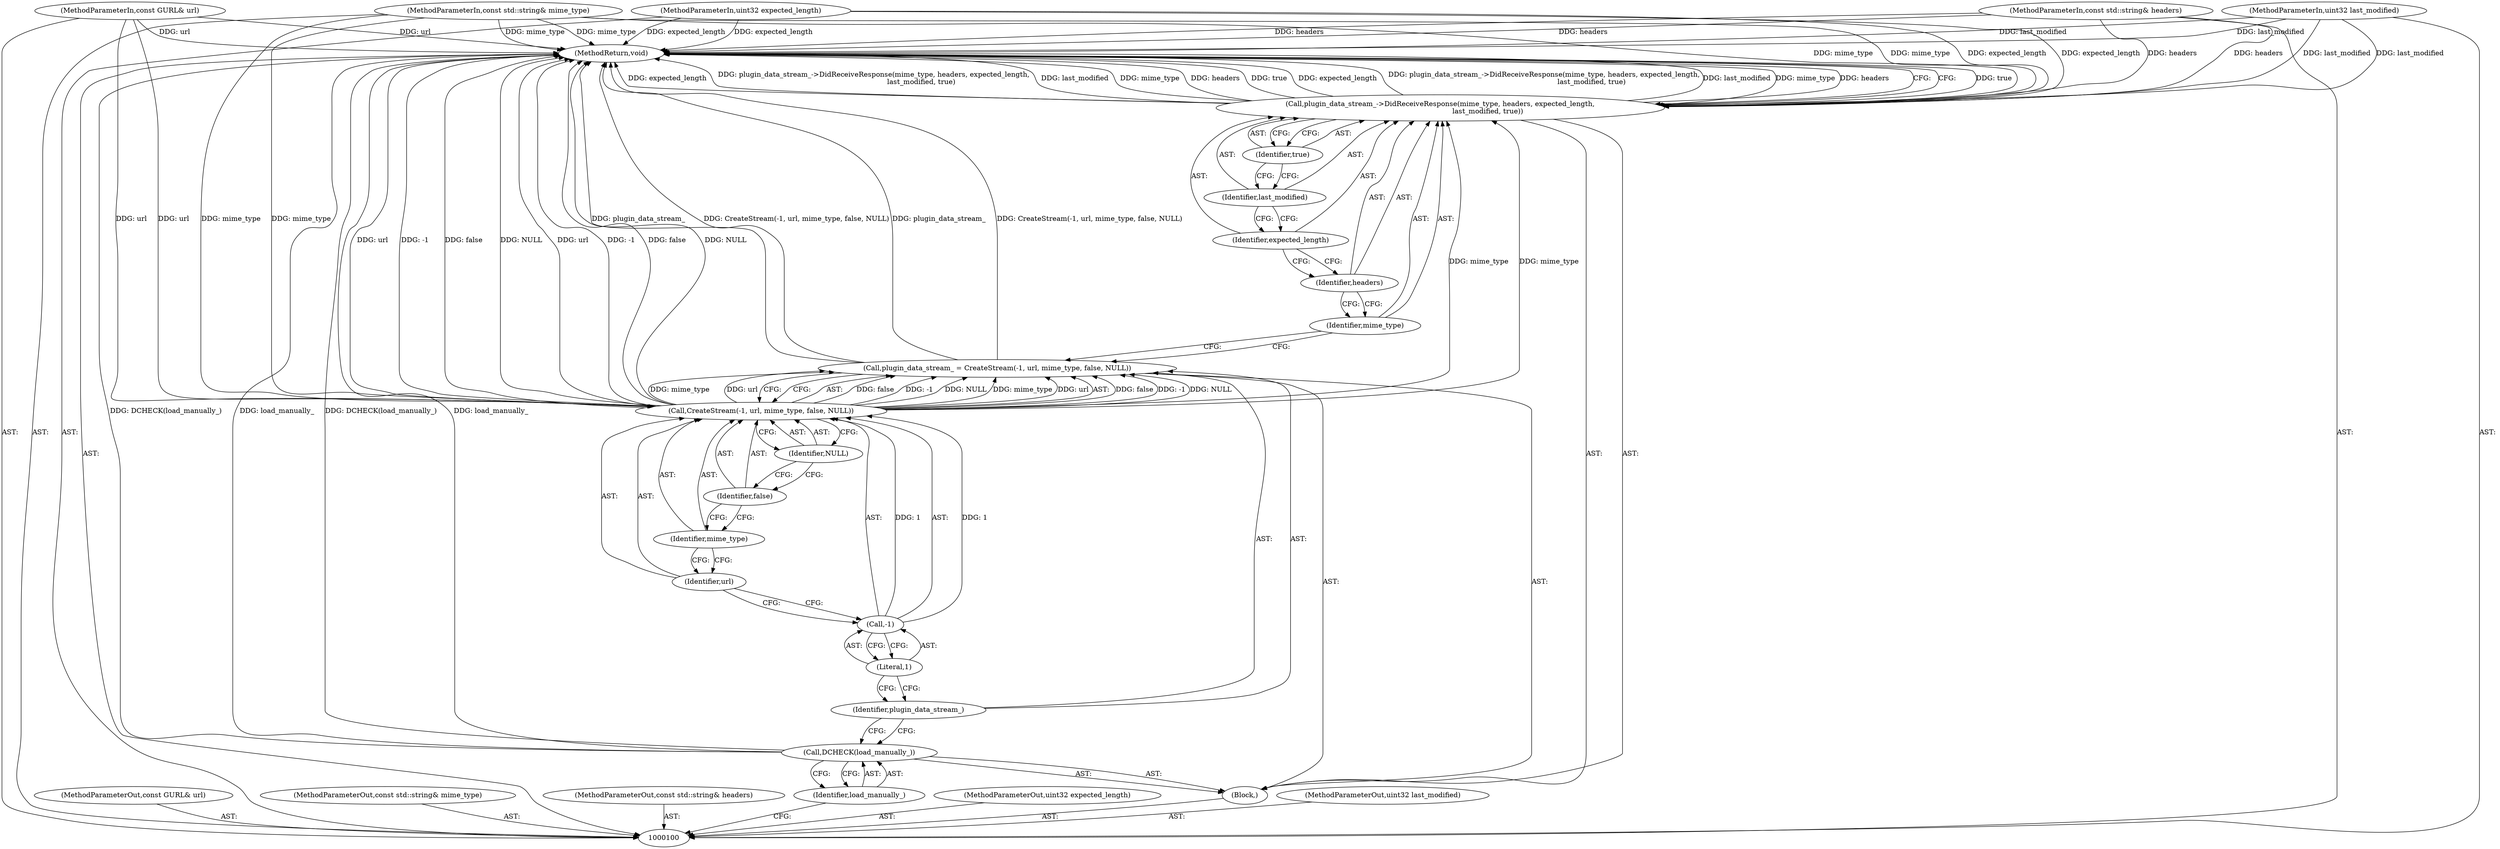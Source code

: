 digraph "1_Chrome_ea3d1d84be3d6f97bf50e76511c9e26af6895533_27" {
"1000124" [label="(MethodReturn,void)"];
"1000101" [label="(MethodParameterIn,const GURL& url)"];
"1000161" [label="(MethodParameterOut,const GURL& url)"];
"1000122" [label="(Identifier,last_modified)"];
"1000123" [label="(Identifier,true)"];
"1000102" [label="(MethodParameterIn,const std::string& mime_type)"];
"1000162" [label="(MethodParameterOut,const std::string& mime_type)"];
"1000103" [label="(MethodParameterIn,const std::string& headers)"];
"1000163" [label="(MethodParameterOut,const std::string& headers)"];
"1000104" [label="(MethodParameterIn,uint32 expected_length)"];
"1000164" [label="(MethodParameterOut,uint32 expected_length)"];
"1000105" [label="(MethodParameterIn,uint32 last_modified)"];
"1000165" [label="(MethodParameterOut,uint32 last_modified)"];
"1000106" [label="(Block,)"];
"1000108" [label="(Identifier,load_manually_)"];
"1000107" [label="(Call,DCHECK(load_manually_))"];
"1000109" [label="(Call,plugin_data_stream_ = CreateStream(-1, url, mime_type, false, NULL))"];
"1000110" [label="(Identifier,plugin_data_stream_)"];
"1000111" [label="(Call,CreateStream(-1, url, mime_type, false, NULL))"];
"1000112" [label="(Call,-1)"];
"1000113" [label="(Literal,1)"];
"1000114" [label="(Identifier,url)"];
"1000115" [label="(Identifier,mime_type)"];
"1000116" [label="(Identifier,false)"];
"1000117" [label="(Identifier,NULL)"];
"1000118" [label="(Call,plugin_data_stream_->DidReceiveResponse(mime_type, headers, expected_length,\n                                           last_modified, true))"];
"1000119" [label="(Identifier,mime_type)"];
"1000120" [label="(Identifier,headers)"];
"1000121" [label="(Identifier,expected_length)"];
"1000124" -> "1000100"  [label="AST: "];
"1000124" -> "1000118"  [label="CFG: "];
"1000111" -> "1000124"  [label="DDG: NULL"];
"1000111" -> "1000124"  [label="DDG: url"];
"1000111" -> "1000124"  [label="DDG: -1"];
"1000111" -> "1000124"  [label="DDG: false"];
"1000107" -> "1000124"  [label="DDG: load_manually_"];
"1000107" -> "1000124"  [label="DDG: DCHECK(load_manually_)"];
"1000104" -> "1000124"  [label="DDG: expected_length"];
"1000105" -> "1000124"  [label="DDG: last_modified"];
"1000118" -> "1000124"  [label="DDG: true"];
"1000118" -> "1000124"  [label="DDG: expected_length"];
"1000118" -> "1000124"  [label="DDG: plugin_data_stream_->DidReceiveResponse(mime_type, headers, expected_length,\n                                           last_modified, true)"];
"1000118" -> "1000124"  [label="DDG: last_modified"];
"1000118" -> "1000124"  [label="DDG: mime_type"];
"1000118" -> "1000124"  [label="DDG: headers"];
"1000103" -> "1000124"  [label="DDG: headers"];
"1000102" -> "1000124"  [label="DDG: mime_type"];
"1000101" -> "1000124"  [label="DDG: url"];
"1000109" -> "1000124"  [label="DDG: plugin_data_stream_"];
"1000109" -> "1000124"  [label="DDG: CreateStream(-1, url, mime_type, false, NULL)"];
"1000101" -> "1000100"  [label="AST: "];
"1000101" -> "1000124"  [label="DDG: url"];
"1000101" -> "1000111"  [label="DDG: url"];
"1000161" -> "1000100"  [label="AST: "];
"1000122" -> "1000118"  [label="AST: "];
"1000122" -> "1000121"  [label="CFG: "];
"1000123" -> "1000122"  [label="CFG: "];
"1000123" -> "1000118"  [label="AST: "];
"1000123" -> "1000122"  [label="CFG: "];
"1000118" -> "1000123"  [label="CFG: "];
"1000102" -> "1000100"  [label="AST: "];
"1000102" -> "1000124"  [label="DDG: mime_type"];
"1000102" -> "1000111"  [label="DDG: mime_type"];
"1000102" -> "1000118"  [label="DDG: mime_type"];
"1000162" -> "1000100"  [label="AST: "];
"1000103" -> "1000100"  [label="AST: "];
"1000103" -> "1000124"  [label="DDG: headers"];
"1000103" -> "1000118"  [label="DDG: headers"];
"1000163" -> "1000100"  [label="AST: "];
"1000104" -> "1000100"  [label="AST: "];
"1000104" -> "1000124"  [label="DDG: expected_length"];
"1000104" -> "1000118"  [label="DDG: expected_length"];
"1000164" -> "1000100"  [label="AST: "];
"1000105" -> "1000100"  [label="AST: "];
"1000105" -> "1000124"  [label="DDG: last_modified"];
"1000105" -> "1000118"  [label="DDG: last_modified"];
"1000165" -> "1000100"  [label="AST: "];
"1000106" -> "1000100"  [label="AST: "];
"1000107" -> "1000106"  [label="AST: "];
"1000109" -> "1000106"  [label="AST: "];
"1000118" -> "1000106"  [label="AST: "];
"1000108" -> "1000107"  [label="AST: "];
"1000108" -> "1000100"  [label="CFG: "];
"1000107" -> "1000108"  [label="CFG: "];
"1000107" -> "1000106"  [label="AST: "];
"1000107" -> "1000108"  [label="CFG: "];
"1000108" -> "1000107"  [label="AST: "];
"1000110" -> "1000107"  [label="CFG: "];
"1000107" -> "1000124"  [label="DDG: load_manually_"];
"1000107" -> "1000124"  [label="DDG: DCHECK(load_manually_)"];
"1000109" -> "1000106"  [label="AST: "];
"1000109" -> "1000111"  [label="CFG: "];
"1000110" -> "1000109"  [label="AST: "];
"1000111" -> "1000109"  [label="AST: "];
"1000119" -> "1000109"  [label="CFG: "];
"1000109" -> "1000124"  [label="DDG: plugin_data_stream_"];
"1000109" -> "1000124"  [label="DDG: CreateStream(-1, url, mime_type, false, NULL)"];
"1000111" -> "1000109"  [label="DDG: false"];
"1000111" -> "1000109"  [label="DDG: -1"];
"1000111" -> "1000109"  [label="DDG: NULL"];
"1000111" -> "1000109"  [label="DDG: mime_type"];
"1000111" -> "1000109"  [label="DDG: url"];
"1000110" -> "1000109"  [label="AST: "];
"1000110" -> "1000107"  [label="CFG: "];
"1000113" -> "1000110"  [label="CFG: "];
"1000111" -> "1000109"  [label="AST: "];
"1000111" -> "1000117"  [label="CFG: "];
"1000112" -> "1000111"  [label="AST: "];
"1000114" -> "1000111"  [label="AST: "];
"1000115" -> "1000111"  [label="AST: "];
"1000116" -> "1000111"  [label="AST: "];
"1000117" -> "1000111"  [label="AST: "];
"1000109" -> "1000111"  [label="CFG: "];
"1000111" -> "1000124"  [label="DDG: NULL"];
"1000111" -> "1000124"  [label="DDG: url"];
"1000111" -> "1000124"  [label="DDG: -1"];
"1000111" -> "1000124"  [label="DDG: false"];
"1000111" -> "1000109"  [label="DDG: false"];
"1000111" -> "1000109"  [label="DDG: -1"];
"1000111" -> "1000109"  [label="DDG: NULL"];
"1000111" -> "1000109"  [label="DDG: mime_type"];
"1000111" -> "1000109"  [label="DDG: url"];
"1000112" -> "1000111"  [label="DDG: 1"];
"1000101" -> "1000111"  [label="DDG: url"];
"1000102" -> "1000111"  [label="DDG: mime_type"];
"1000111" -> "1000118"  [label="DDG: mime_type"];
"1000112" -> "1000111"  [label="AST: "];
"1000112" -> "1000113"  [label="CFG: "];
"1000113" -> "1000112"  [label="AST: "];
"1000114" -> "1000112"  [label="CFG: "];
"1000112" -> "1000111"  [label="DDG: 1"];
"1000113" -> "1000112"  [label="AST: "];
"1000113" -> "1000110"  [label="CFG: "];
"1000112" -> "1000113"  [label="CFG: "];
"1000114" -> "1000111"  [label="AST: "];
"1000114" -> "1000112"  [label="CFG: "];
"1000115" -> "1000114"  [label="CFG: "];
"1000115" -> "1000111"  [label="AST: "];
"1000115" -> "1000114"  [label="CFG: "];
"1000116" -> "1000115"  [label="CFG: "];
"1000116" -> "1000111"  [label="AST: "];
"1000116" -> "1000115"  [label="CFG: "];
"1000117" -> "1000116"  [label="CFG: "];
"1000117" -> "1000111"  [label="AST: "];
"1000117" -> "1000116"  [label="CFG: "];
"1000111" -> "1000117"  [label="CFG: "];
"1000118" -> "1000106"  [label="AST: "];
"1000118" -> "1000123"  [label="CFG: "];
"1000119" -> "1000118"  [label="AST: "];
"1000120" -> "1000118"  [label="AST: "];
"1000121" -> "1000118"  [label="AST: "];
"1000122" -> "1000118"  [label="AST: "];
"1000123" -> "1000118"  [label="AST: "];
"1000124" -> "1000118"  [label="CFG: "];
"1000118" -> "1000124"  [label="DDG: true"];
"1000118" -> "1000124"  [label="DDG: expected_length"];
"1000118" -> "1000124"  [label="DDG: plugin_data_stream_->DidReceiveResponse(mime_type, headers, expected_length,\n                                           last_modified, true)"];
"1000118" -> "1000124"  [label="DDG: last_modified"];
"1000118" -> "1000124"  [label="DDG: mime_type"];
"1000118" -> "1000124"  [label="DDG: headers"];
"1000111" -> "1000118"  [label="DDG: mime_type"];
"1000102" -> "1000118"  [label="DDG: mime_type"];
"1000103" -> "1000118"  [label="DDG: headers"];
"1000104" -> "1000118"  [label="DDG: expected_length"];
"1000105" -> "1000118"  [label="DDG: last_modified"];
"1000119" -> "1000118"  [label="AST: "];
"1000119" -> "1000109"  [label="CFG: "];
"1000120" -> "1000119"  [label="CFG: "];
"1000120" -> "1000118"  [label="AST: "];
"1000120" -> "1000119"  [label="CFG: "];
"1000121" -> "1000120"  [label="CFG: "];
"1000121" -> "1000118"  [label="AST: "];
"1000121" -> "1000120"  [label="CFG: "];
"1000122" -> "1000121"  [label="CFG: "];
}
